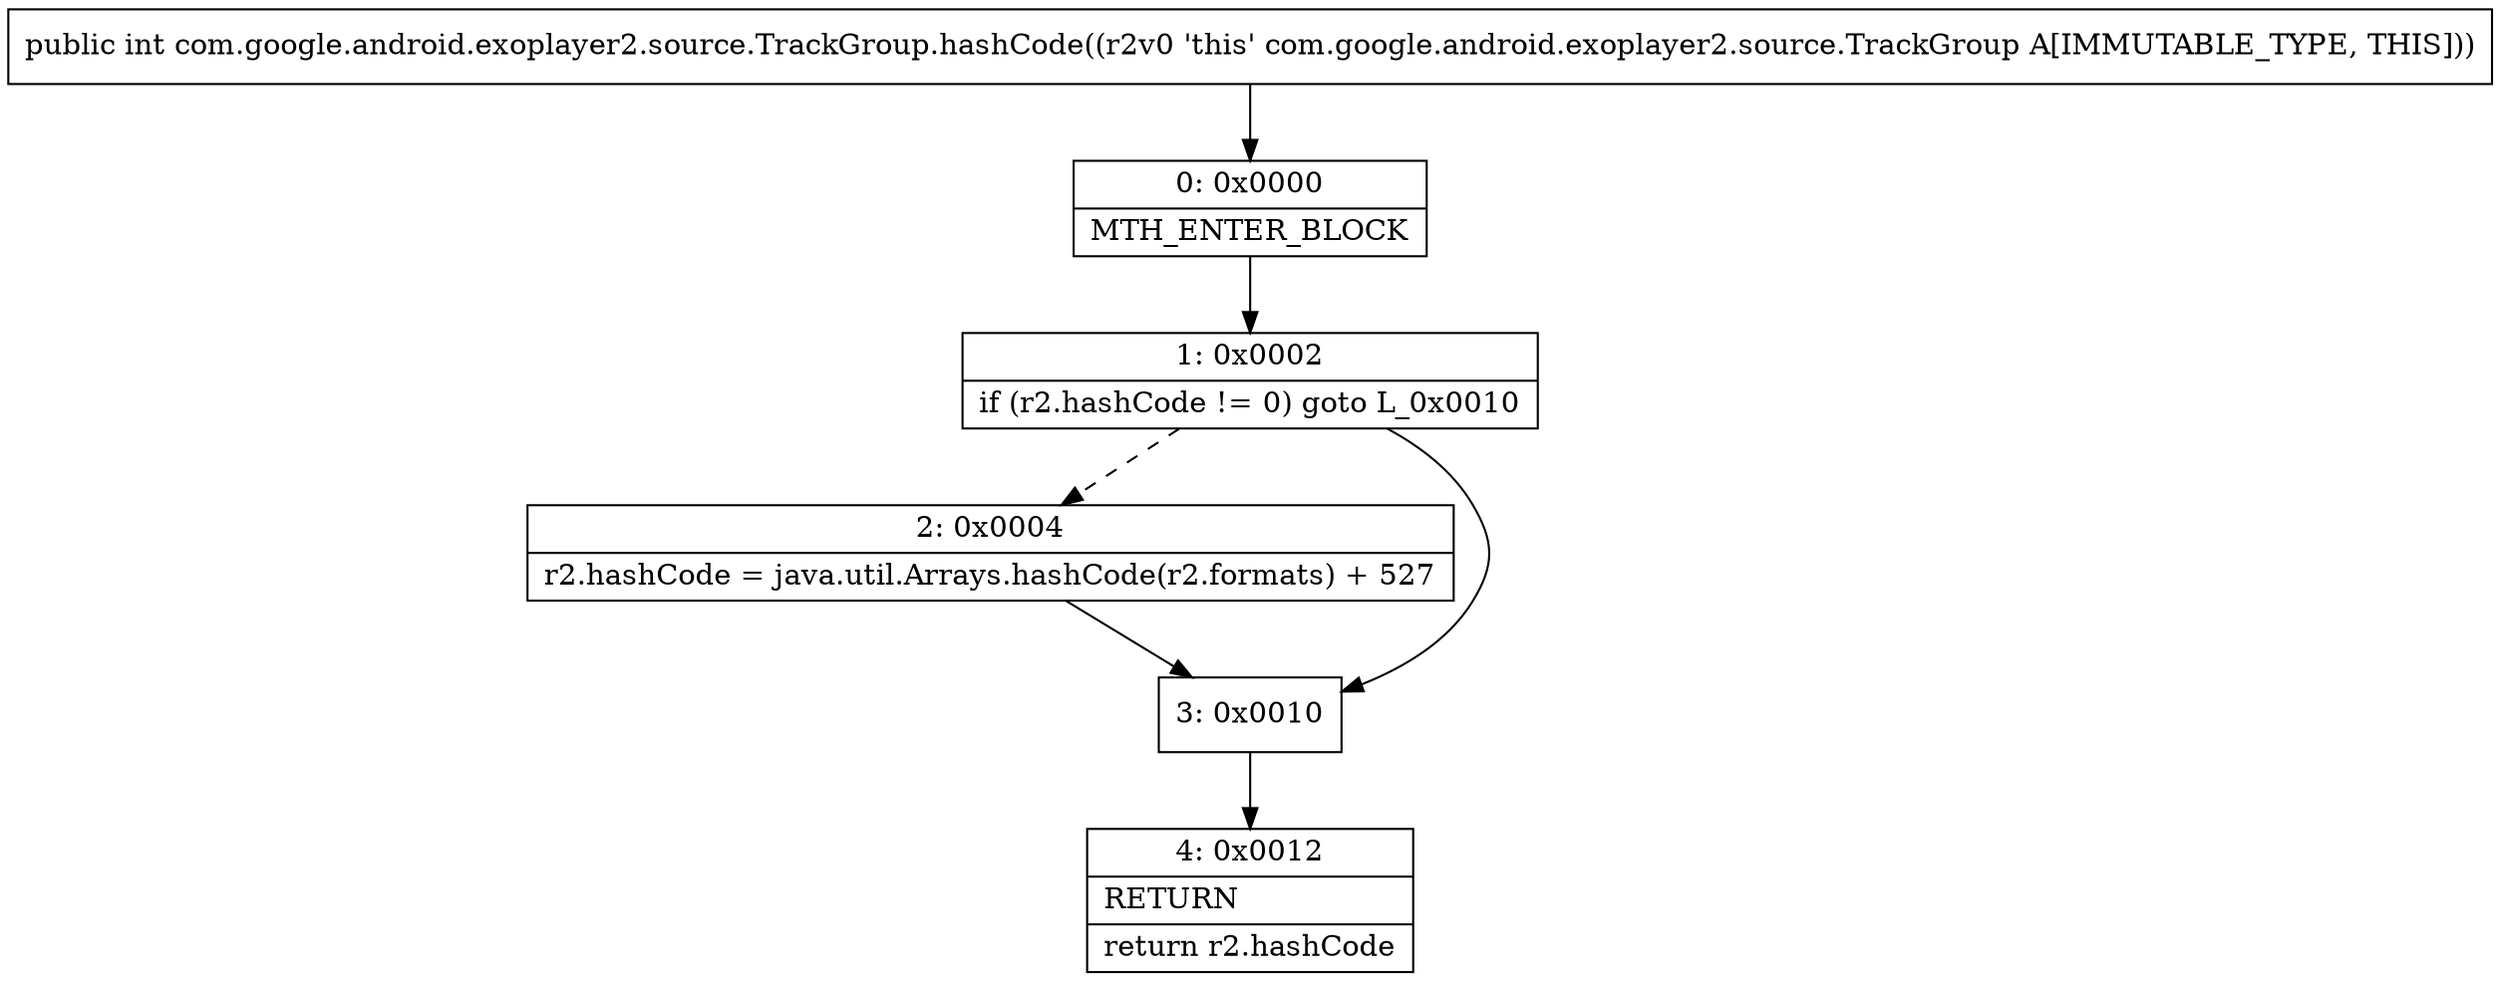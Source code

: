 digraph "CFG forcom.google.android.exoplayer2.source.TrackGroup.hashCode()I" {
Node_0 [shape=record,label="{0\:\ 0x0000|MTH_ENTER_BLOCK\l}"];
Node_1 [shape=record,label="{1\:\ 0x0002|if (r2.hashCode != 0) goto L_0x0010\l}"];
Node_2 [shape=record,label="{2\:\ 0x0004|r2.hashCode = java.util.Arrays.hashCode(r2.formats) + 527\l}"];
Node_3 [shape=record,label="{3\:\ 0x0010}"];
Node_4 [shape=record,label="{4\:\ 0x0012|RETURN\l|return r2.hashCode\l}"];
MethodNode[shape=record,label="{public int com.google.android.exoplayer2.source.TrackGroup.hashCode((r2v0 'this' com.google.android.exoplayer2.source.TrackGroup A[IMMUTABLE_TYPE, THIS])) }"];
MethodNode -> Node_0;
Node_0 -> Node_1;
Node_1 -> Node_2[style=dashed];
Node_1 -> Node_3;
Node_2 -> Node_3;
Node_3 -> Node_4;
}

